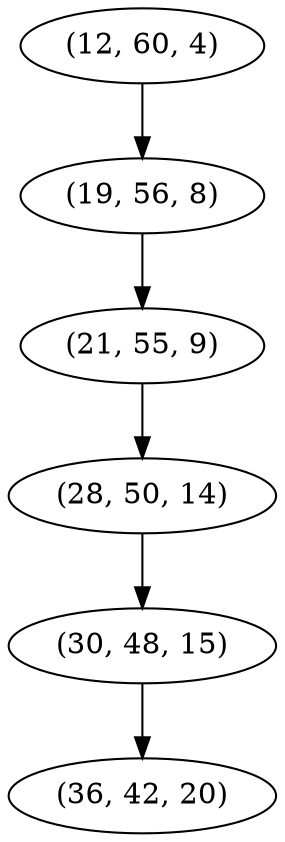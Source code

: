 digraph tree {
    "(12, 60, 4)";
    "(19, 56, 8)";
    "(21, 55, 9)";
    "(28, 50, 14)";
    "(30, 48, 15)";
    "(36, 42, 20)";
    "(12, 60, 4)" -> "(19, 56, 8)";
    "(19, 56, 8)" -> "(21, 55, 9)";
    "(21, 55, 9)" -> "(28, 50, 14)";
    "(28, 50, 14)" -> "(30, 48, 15)";
    "(30, 48, 15)" -> "(36, 42, 20)";
}
